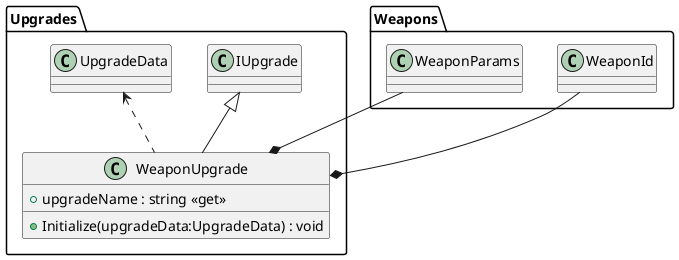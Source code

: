 @startuml
namespace Upgrades{
class WeaponUpgrade {
    + upgradeName : string <<get>>
    + Initialize(upgradeData:UpgradeData) : void
}
}
Upgrades.IUpgrade <|-- WeaponUpgrade
Weapons.WeaponId --* WeaponUpgrade
Weapons.WeaponParams --* WeaponUpgrade
Upgrades.UpgradeData <.. WeaponUpgrade

@enduml
